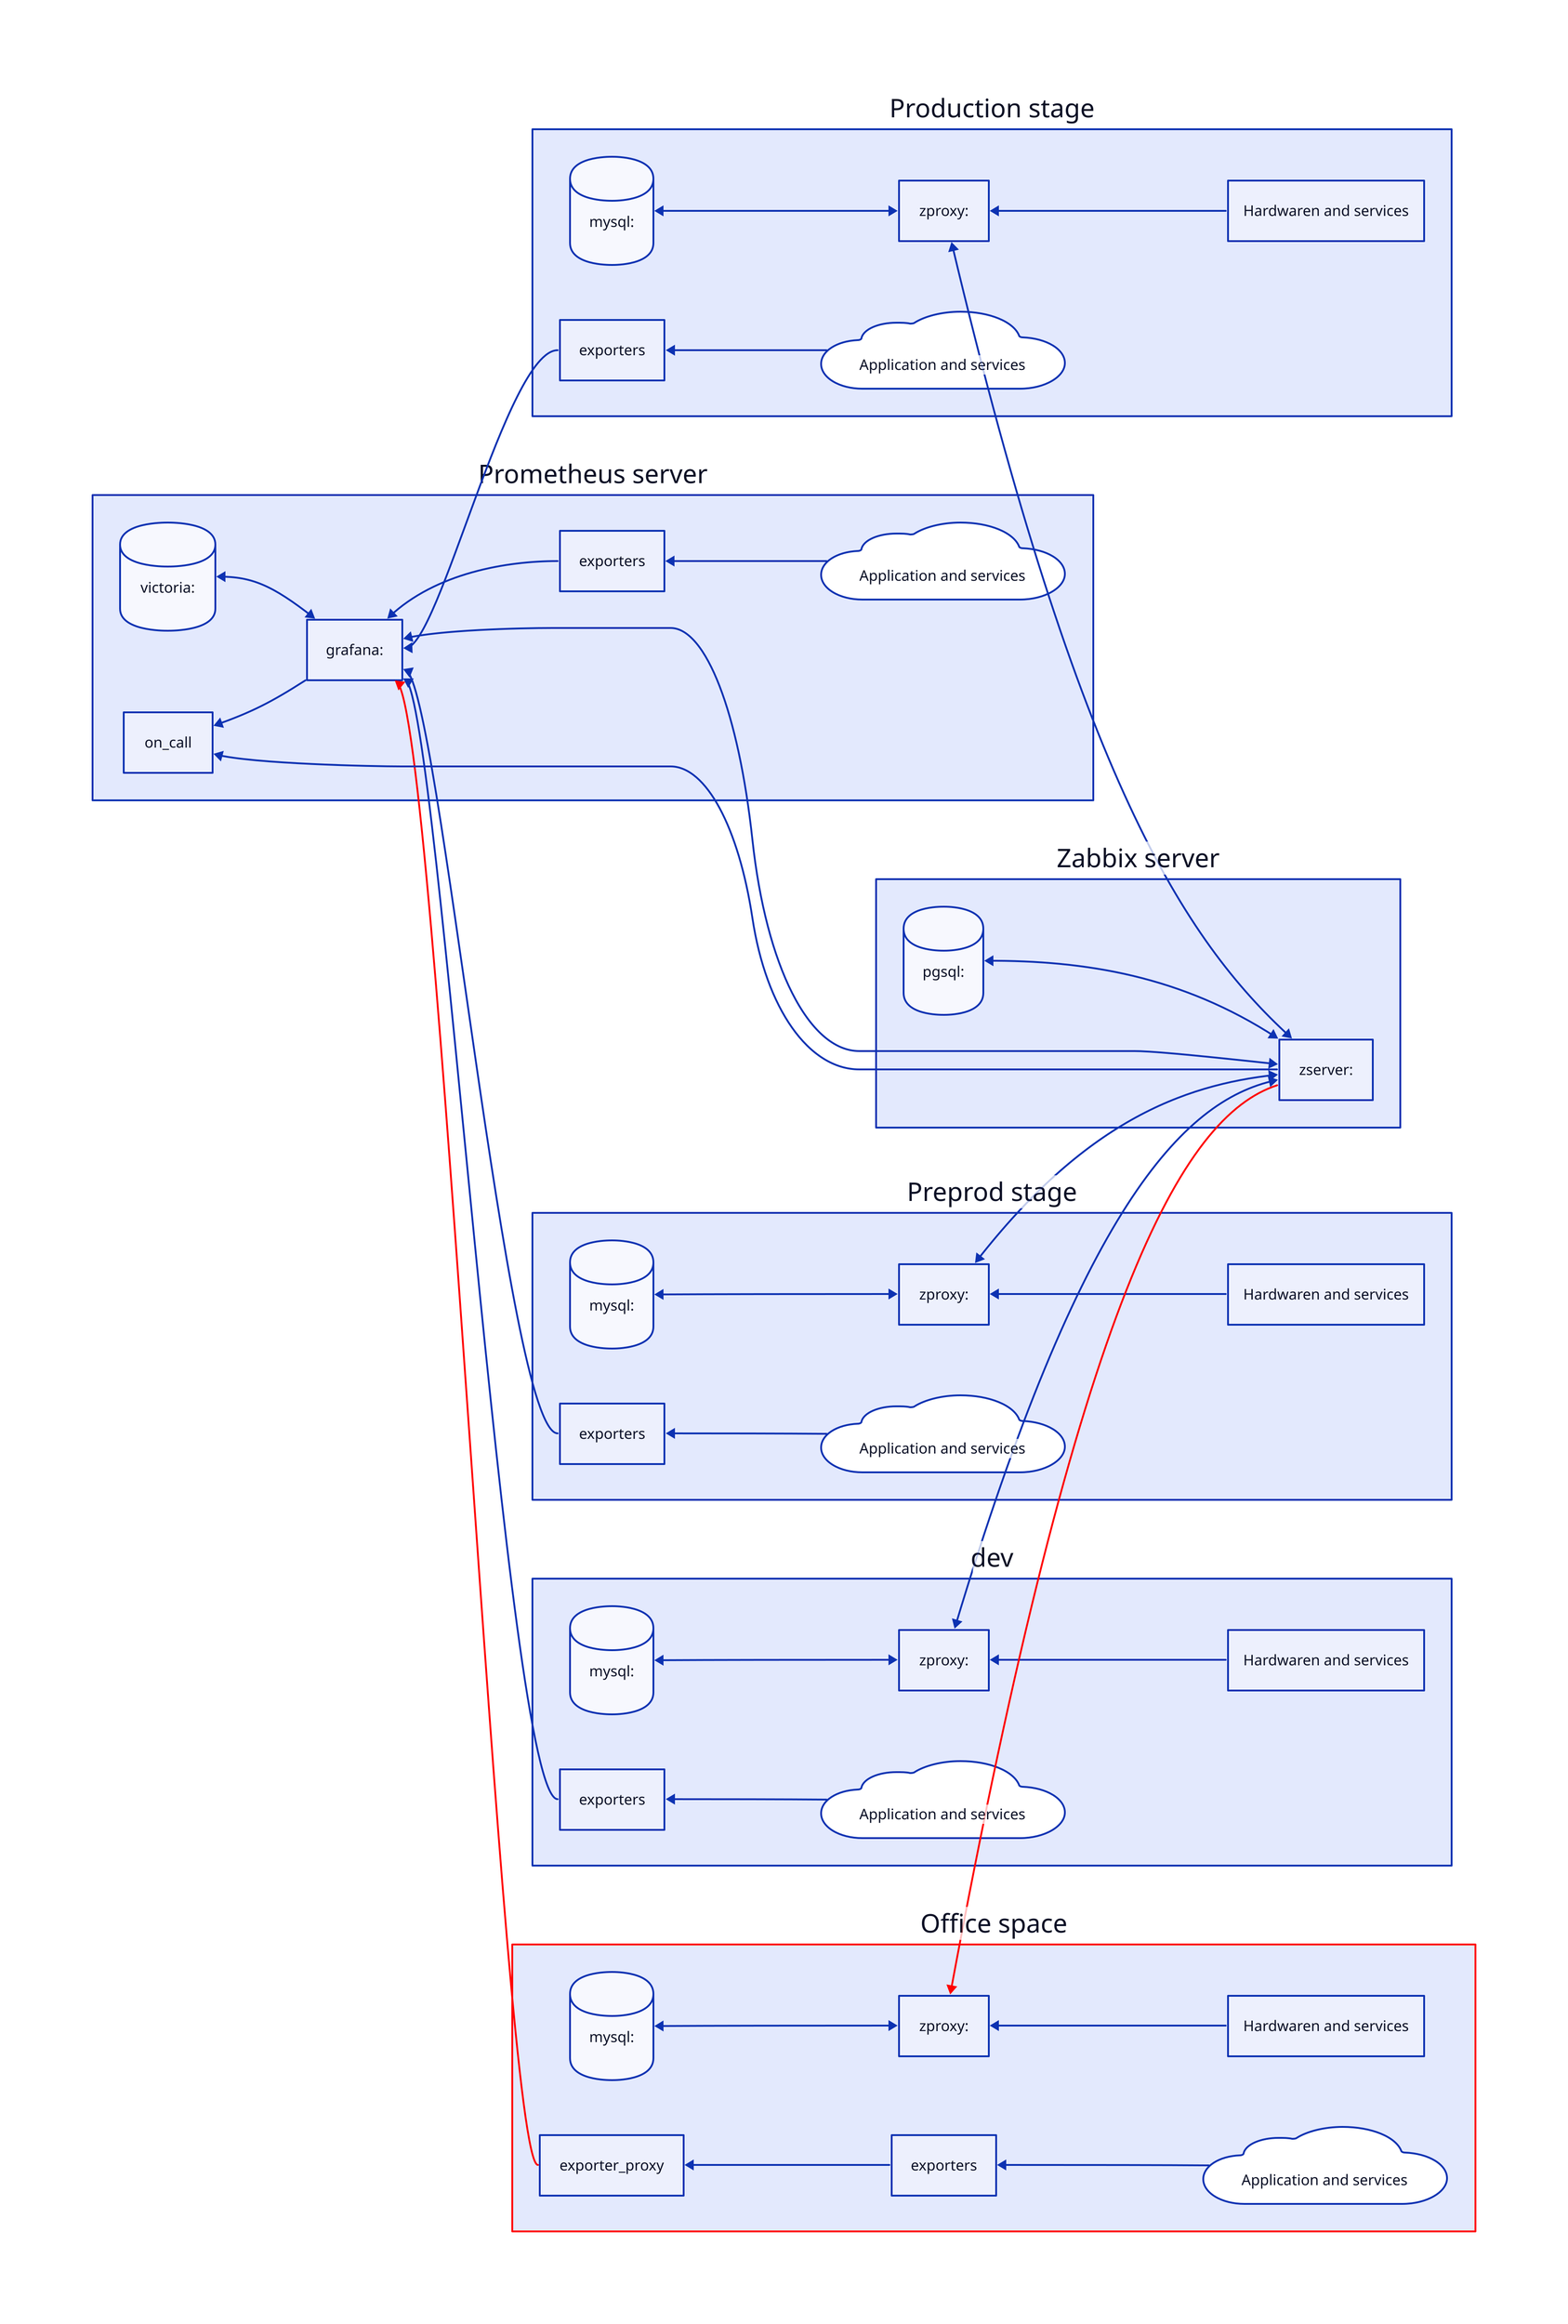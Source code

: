 direction: left

zabbix: Zabbix server {
  zabbix_db: pgsql: {shape: cylinder}
  zabbix_server: zserver: {shape: rectangle}
  zabbix_server <-> zabbix_db
}

prom: Prometheus server {
  prom_db: victoria: {shape: cylinder}
  prom_server: grafana: {shape: rectangle}
  apps: Application and services {shape: cloud}
  prom_exporter: exporters

  apps -> prom_exporter
  prom_server <-> prom_db
  prom_exporter -> prom_server
}

prod: Production stage {
  # zabbix 
  zproxy_db: mysql: {shape: cylinder}
  zproxy_server: zproxy: {shape: rectangle}
  hardware: Hardwaren and services {shape: rectangle}
  # prom
  apps: Application and services {shape: cloud}
  prom_exporter: exporters
  prom_exporter <- apps
  zproxy_server <-> zproxy_db
  hardware -> zproxy_server
}

preprod: Preprod stage {
  zproxy_db: mysql: {shape: cylinder}
  zproxy_server: zproxy: {shape: rectangle}
  hardware: Hardwaren and services {shape: rectangle}
  # prom
  apps: Application and services {shape: cloud}
  prom_exporter: exporters
  prom_exporter <- apps
  zproxy_server <-> zproxy_db
  hardware -> zproxy_server
}

dev: {
  zproxy_db: mysql: {shape: cylinder}
  zproxy_server: zproxy: {shape: rectangle}
  hardware: Hardwaren and services {shape: rectangle}
  # prom
  apps: Application and services {shape: cloud}
  prom_exporter: exporters
  prom_exporter <- apps
  zproxy_server <-> zproxy_db
  hardware -> zproxy_server
}

office: Office space {
  style: {stroke: red}
  zproxy_db: mysql: {shape: cylinder}
  zproxy_server: zproxy: {shape: rectangle}
  hardware: Hardwaren and services {shape: rectangle}
  # prom
  apps: Application and services {shape: cloud}
  prom_exporter: exporters
  prom_exporter_proxy: exporter_proxy
  apps -> prom_exporter
  prom_exporter -> prom_exporter_proxy
  zproxy_server <-> zproxy_db
  hardware -> zproxy_server
}

# Stage to zabbix
zabbix.zabbix_server <-> prod.zproxy_server
zabbix.zabbix_server <-> preprod.zproxy_server
zabbix.zabbix_server <-> dev.zproxy_server
zabbix.zabbix_server -> office.zproxy_server: {style: {stroke: red}}

# zabbix - prom integration
zabbix.zabbix_server <-> prom.prom_server

# Stege to prom
prod.prom_exporter -> prom.prom_server
preprod.prom_exporter -> prom.prom_server
dev.prom_exporter -> prom.prom_server
office.prom_exporter_proxy -> prom.prom_server: {style: {stroke: red}}

prom.prom_server -> prom.on_call
zabbix.zabbix_server -> prom.on_call
